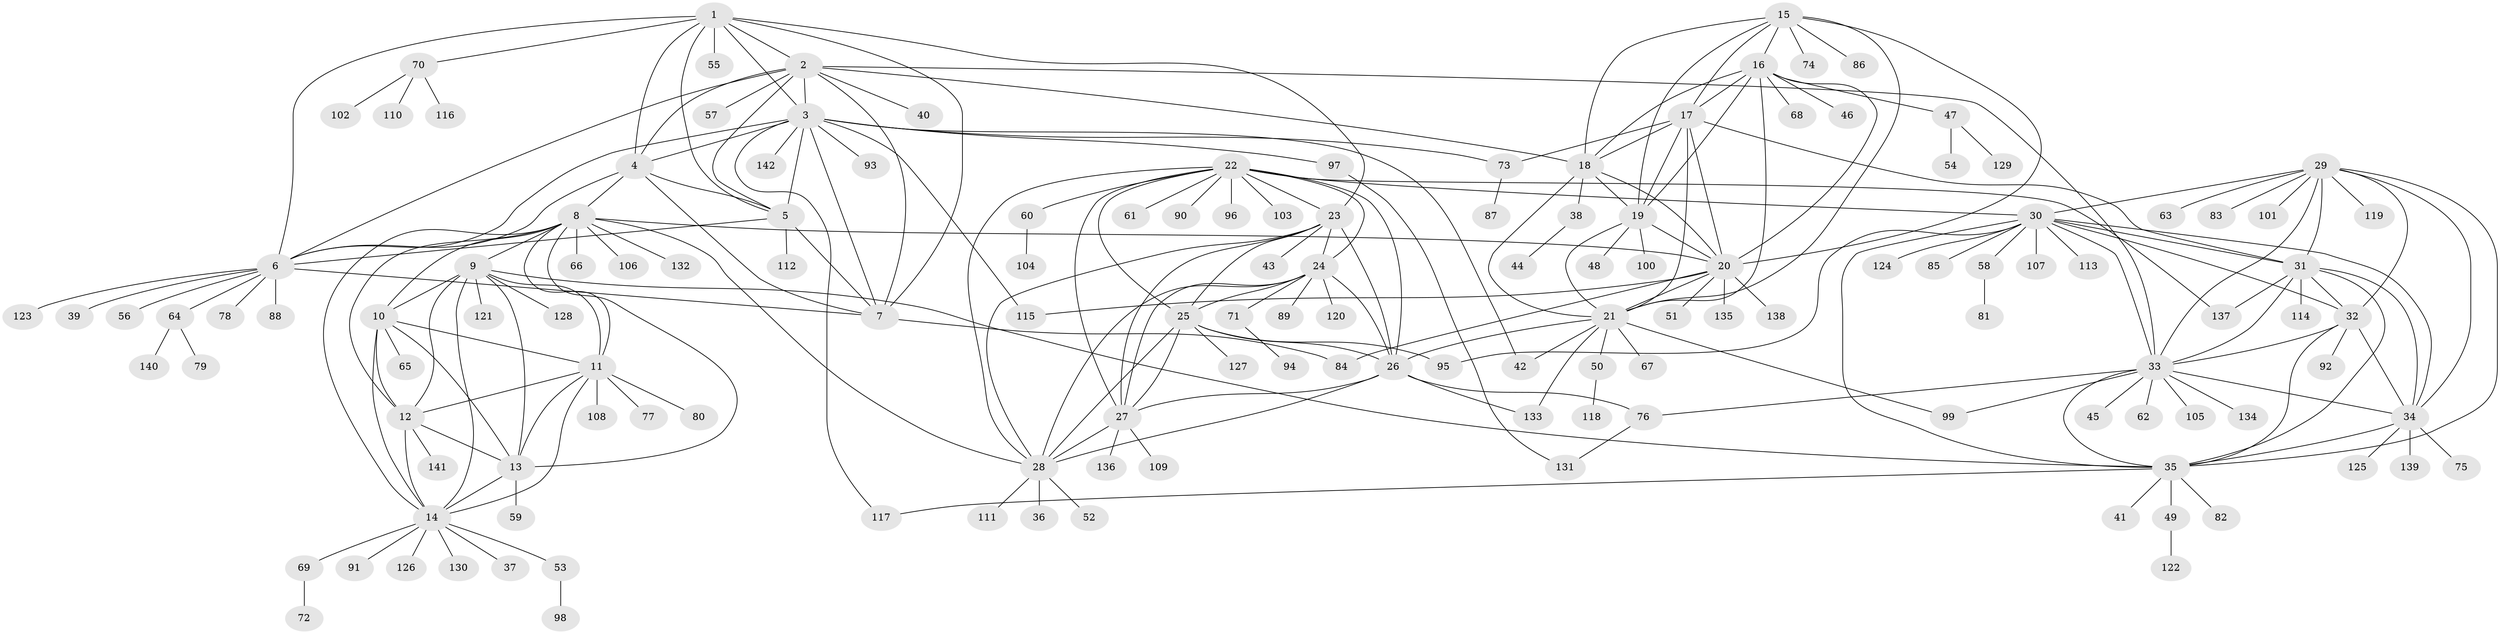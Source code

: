 // coarse degree distribution, {8: 0.04424778761061947, 15: 0.008849557522123894, 5: 0.02654867256637168, 9: 0.02654867256637168, 13: 0.008849557522123894, 4: 0.008849557522123894, 6: 0.035398230088495575, 7: 0.008849557522123894, 16: 0.008849557522123894, 11: 0.017699115044247787, 10: 0.02654867256637168, 1: 0.6460176991150443, 2: 0.11504424778761062, 3: 0.017699115044247787}
// Generated by graph-tools (version 1.1) at 2025/42/03/06/25 10:42:06]
// undirected, 142 vertices, 233 edges
graph export_dot {
graph [start="1"]
  node [color=gray90,style=filled];
  1;
  2;
  3;
  4;
  5;
  6;
  7;
  8;
  9;
  10;
  11;
  12;
  13;
  14;
  15;
  16;
  17;
  18;
  19;
  20;
  21;
  22;
  23;
  24;
  25;
  26;
  27;
  28;
  29;
  30;
  31;
  32;
  33;
  34;
  35;
  36;
  37;
  38;
  39;
  40;
  41;
  42;
  43;
  44;
  45;
  46;
  47;
  48;
  49;
  50;
  51;
  52;
  53;
  54;
  55;
  56;
  57;
  58;
  59;
  60;
  61;
  62;
  63;
  64;
  65;
  66;
  67;
  68;
  69;
  70;
  71;
  72;
  73;
  74;
  75;
  76;
  77;
  78;
  79;
  80;
  81;
  82;
  83;
  84;
  85;
  86;
  87;
  88;
  89;
  90;
  91;
  92;
  93;
  94;
  95;
  96;
  97;
  98;
  99;
  100;
  101;
  102;
  103;
  104;
  105;
  106;
  107;
  108;
  109;
  110;
  111;
  112;
  113;
  114;
  115;
  116;
  117;
  118;
  119;
  120;
  121;
  122;
  123;
  124;
  125;
  126;
  127;
  128;
  129;
  130;
  131;
  132;
  133;
  134;
  135;
  136;
  137;
  138;
  139;
  140;
  141;
  142;
  1 -- 2;
  1 -- 3;
  1 -- 4;
  1 -- 5;
  1 -- 6;
  1 -- 7;
  1 -- 23;
  1 -- 55;
  1 -- 70;
  2 -- 3;
  2 -- 4;
  2 -- 5;
  2 -- 6;
  2 -- 7;
  2 -- 18;
  2 -- 33;
  2 -- 40;
  2 -- 57;
  3 -- 4;
  3 -- 5;
  3 -- 6;
  3 -- 7;
  3 -- 42;
  3 -- 73;
  3 -- 93;
  3 -- 97;
  3 -- 115;
  3 -- 117;
  3 -- 142;
  4 -- 5;
  4 -- 6;
  4 -- 7;
  4 -- 8;
  5 -- 6;
  5 -- 7;
  5 -- 112;
  6 -- 7;
  6 -- 39;
  6 -- 56;
  6 -- 64;
  6 -- 78;
  6 -- 88;
  6 -- 123;
  7 -- 84;
  8 -- 9;
  8 -- 10;
  8 -- 11;
  8 -- 12;
  8 -- 13;
  8 -- 14;
  8 -- 20;
  8 -- 28;
  8 -- 66;
  8 -- 106;
  8 -- 132;
  9 -- 10;
  9 -- 11;
  9 -- 12;
  9 -- 13;
  9 -- 14;
  9 -- 35;
  9 -- 121;
  9 -- 128;
  10 -- 11;
  10 -- 12;
  10 -- 13;
  10 -- 14;
  10 -- 65;
  11 -- 12;
  11 -- 13;
  11 -- 14;
  11 -- 77;
  11 -- 80;
  11 -- 108;
  12 -- 13;
  12 -- 14;
  12 -- 141;
  13 -- 14;
  13 -- 59;
  14 -- 37;
  14 -- 53;
  14 -- 69;
  14 -- 91;
  14 -- 126;
  14 -- 130;
  15 -- 16;
  15 -- 17;
  15 -- 18;
  15 -- 19;
  15 -- 20;
  15 -- 21;
  15 -- 74;
  15 -- 86;
  16 -- 17;
  16 -- 18;
  16 -- 19;
  16 -- 20;
  16 -- 21;
  16 -- 46;
  16 -- 47;
  16 -- 68;
  17 -- 18;
  17 -- 19;
  17 -- 20;
  17 -- 21;
  17 -- 31;
  17 -- 73;
  18 -- 19;
  18 -- 20;
  18 -- 21;
  18 -- 38;
  19 -- 20;
  19 -- 21;
  19 -- 48;
  19 -- 100;
  20 -- 21;
  20 -- 51;
  20 -- 84;
  20 -- 115;
  20 -- 135;
  20 -- 138;
  21 -- 26;
  21 -- 42;
  21 -- 50;
  21 -- 67;
  21 -- 99;
  21 -- 133;
  22 -- 23;
  22 -- 24;
  22 -- 25;
  22 -- 26;
  22 -- 27;
  22 -- 28;
  22 -- 30;
  22 -- 60;
  22 -- 61;
  22 -- 90;
  22 -- 96;
  22 -- 103;
  22 -- 137;
  23 -- 24;
  23 -- 25;
  23 -- 26;
  23 -- 27;
  23 -- 28;
  23 -- 43;
  24 -- 25;
  24 -- 26;
  24 -- 27;
  24 -- 28;
  24 -- 71;
  24 -- 89;
  24 -- 120;
  25 -- 26;
  25 -- 27;
  25 -- 28;
  25 -- 95;
  25 -- 127;
  26 -- 27;
  26 -- 28;
  26 -- 76;
  26 -- 133;
  27 -- 28;
  27 -- 109;
  27 -- 136;
  28 -- 36;
  28 -- 52;
  28 -- 111;
  29 -- 30;
  29 -- 31;
  29 -- 32;
  29 -- 33;
  29 -- 34;
  29 -- 35;
  29 -- 63;
  29 -- 83;
  29 -- 101;
  29 -- 119;
  30 -- 31;
  30 -- 32;
  30 -- 33;
  30 -- 34;
  30 -- 35;
  30 -- 58;
  30 -- 85;
  30 -- 95;
  30 -- 107;
  30 -- 113;
  30 -- 124;
  31 -- 32;
  31 -- 33;
  31 -- 34;
  31 -- 35;
  31 -- 114;
  31 -- 137;
  32 -- 33;
  32 -- 34;
  32 -- 35;
  32 -- 92;
  33 -- 34;
  33 -- 35;
  33 -- 45;
  33 -- 62;
  33 -- 76;
  33 -- 99;
  33 -- 105;
  33 -- 134;
  34 -- 35;
  34 -- 75;
  34 -- 125;
  34 -- 139;
  35 -- 41;
  35 -- 49;
  35 -- 82;
  35 -- 117;
  38 -- 44;
  47 -- 54;
  47 -- 129;
  49 -- 122;
  50 -- 118;
  53 -- 98;
  58 -- 81;
  60 -- 104;
  64 -- 79;
  64 -- 140;
  69 -- 72;
  70 -- 102;
  70 -- 110;
  70 -- 116;
  71 -- 94;
  73 -- 87;
  76 -- 131;
  97 -- 131;
}

